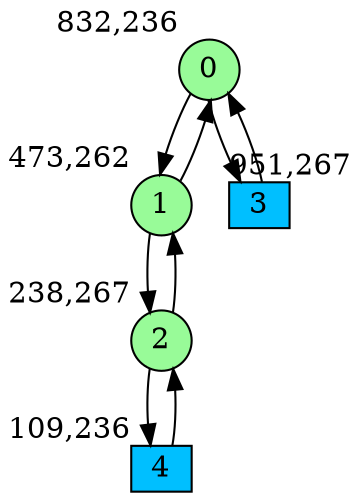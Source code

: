digraph G {
graph [bgcolor=white]
node [shape=circle, style = filled, fillcolor=white,fixedsize=true, width=0.4, height=0.3 ]
0[xlabel="832,236", pos = "11.2969,0.484375!", fillcolor=palegreen ];
1[xlabel="473,262", pos = "5.6875,0.078125!", fillcolor=palegreen ];
2[xlabel="238,267", pos = "2.01563,0!", fillcolor=palegreen ];
3[xlabel="951,267", pos = "13.1563,0!", fillcolor=deepskyblue, shape=box ];
4[xlabel="109,236", pos = "0,0.484375!", fillcolor=deepskyblue, shape=box ];
0->1 ;
0->3 ;
1->0 ;
1->2 ;
2->1 ;
2->4 ;
3->0 ;
4->2 ;
}
